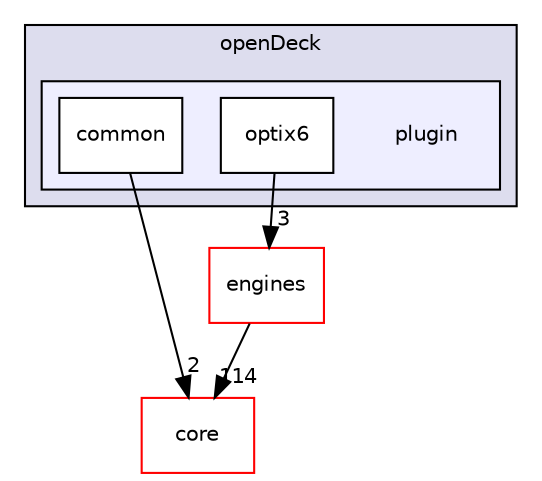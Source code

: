 digraph "platform/plugins/openDeck/plugin" {
  compound=true
  node [ fontsize="10", fontname="Helvetica"];
  edge [ labelfontsize="10", labelfontname="Helvetica"];
  subgraph clusterdir_4b39a8051326a2cb5846d5449a38081f {
    graph [ bgcolor="#ddddee", pencolor="black", label="openDeck" fontname="Helvetica", fontsize="10", URL="dir_4b39a8051326a2cb5846d5449a38081f.html"]
  subgraph clusterdir_4a81ef2993af591efcf718b6d8e6b83e {
    graph [ bgcolor="#eeeeff", pencolor="black", label="" URL="dir_4a81ef2993af591efcf718b6d8e6b83e.html"];
    dir_4a81ef2993af591efcf718b6d8e6b83e [shape=plaintext label="plugin"];
  dir_29ba5d9c75a4ad258b2ca16b7c1d3b0e [shape=box label="common" fillcolor="white" style="filled" URL="dir_29ba5d9c75a4ad258b2ca16b7c1d3b0e.html"];
  dir_a9b2e6847c0dad908dd22fd6b4dc5ea9 [shape=box label="optix6" fillcolor="white" style="filled" URL="dir_a9b2e6847c0dad908dd22fd6b4dc5ea9.html"];
  }
  }
  dir_3066efc1f4040d52e90bf8a29ab3f16b [shape=box label="core" fillcolor="white" style="filled" color="red" URL="dir_3066efc1f4040d52e90bf8a29ab3f16b.html"];
  dir_4389f3d2beff546807b6b148625d2759 [shape=box label="engines" fillcolor="white" style="filled" color="red" URL="dir_4389f3d2beff546807b6b148625d2759.html"];
  dir_29ba5d9c75a4ad258b2ca16b7c1d3b0e->dir_3066efc1f4040d52e90bf8a29ab3f16b [headlabel="2", labeldistance=1.5 headhref="dir_000090_000067.html"];
  dir_a9b2e6847c0dad908dd22fd6b4dc5ea9->dir_4389f3d2beff546807b6b148625d2759 [headlabel="3", labeldistance=1.5 headhref="dir_000123_000075.html"];
  dir_4389f3d2beff546807b6b148625d2759->dir_3066efc1f4040d52e90bf8a29ab3f16b [headlabel="114", labeldistance=1.5 headhref="dir_000075_000067.html"];
}
